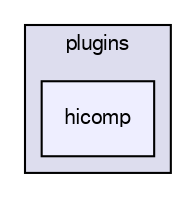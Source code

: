 digraph G {
  compound=true
  node [ fontsize=10, fontname="FreeSans"];
  edge [ labelfontsize=9, labelfontname="FreeSans"];
  subgraph clusterdir_942b8eefa034f346080edd470fa37383 {
    graph [ bgcolor="#ddddee", pencolor="black", label="plugins" fontname="FreeSans", fontsize=10, URL="dir_942b8eefa034f346080edd470fa37383.html"]
  dir_ed9e413e8430572fc458902b60f4c3fc [shape=box, label="hicomp", style="filled", fillcolor="#eeeeff", pencolor="black", URL="dir_ed9e413e8430572fc458902b60f4c3fc.html"];
  }
}
